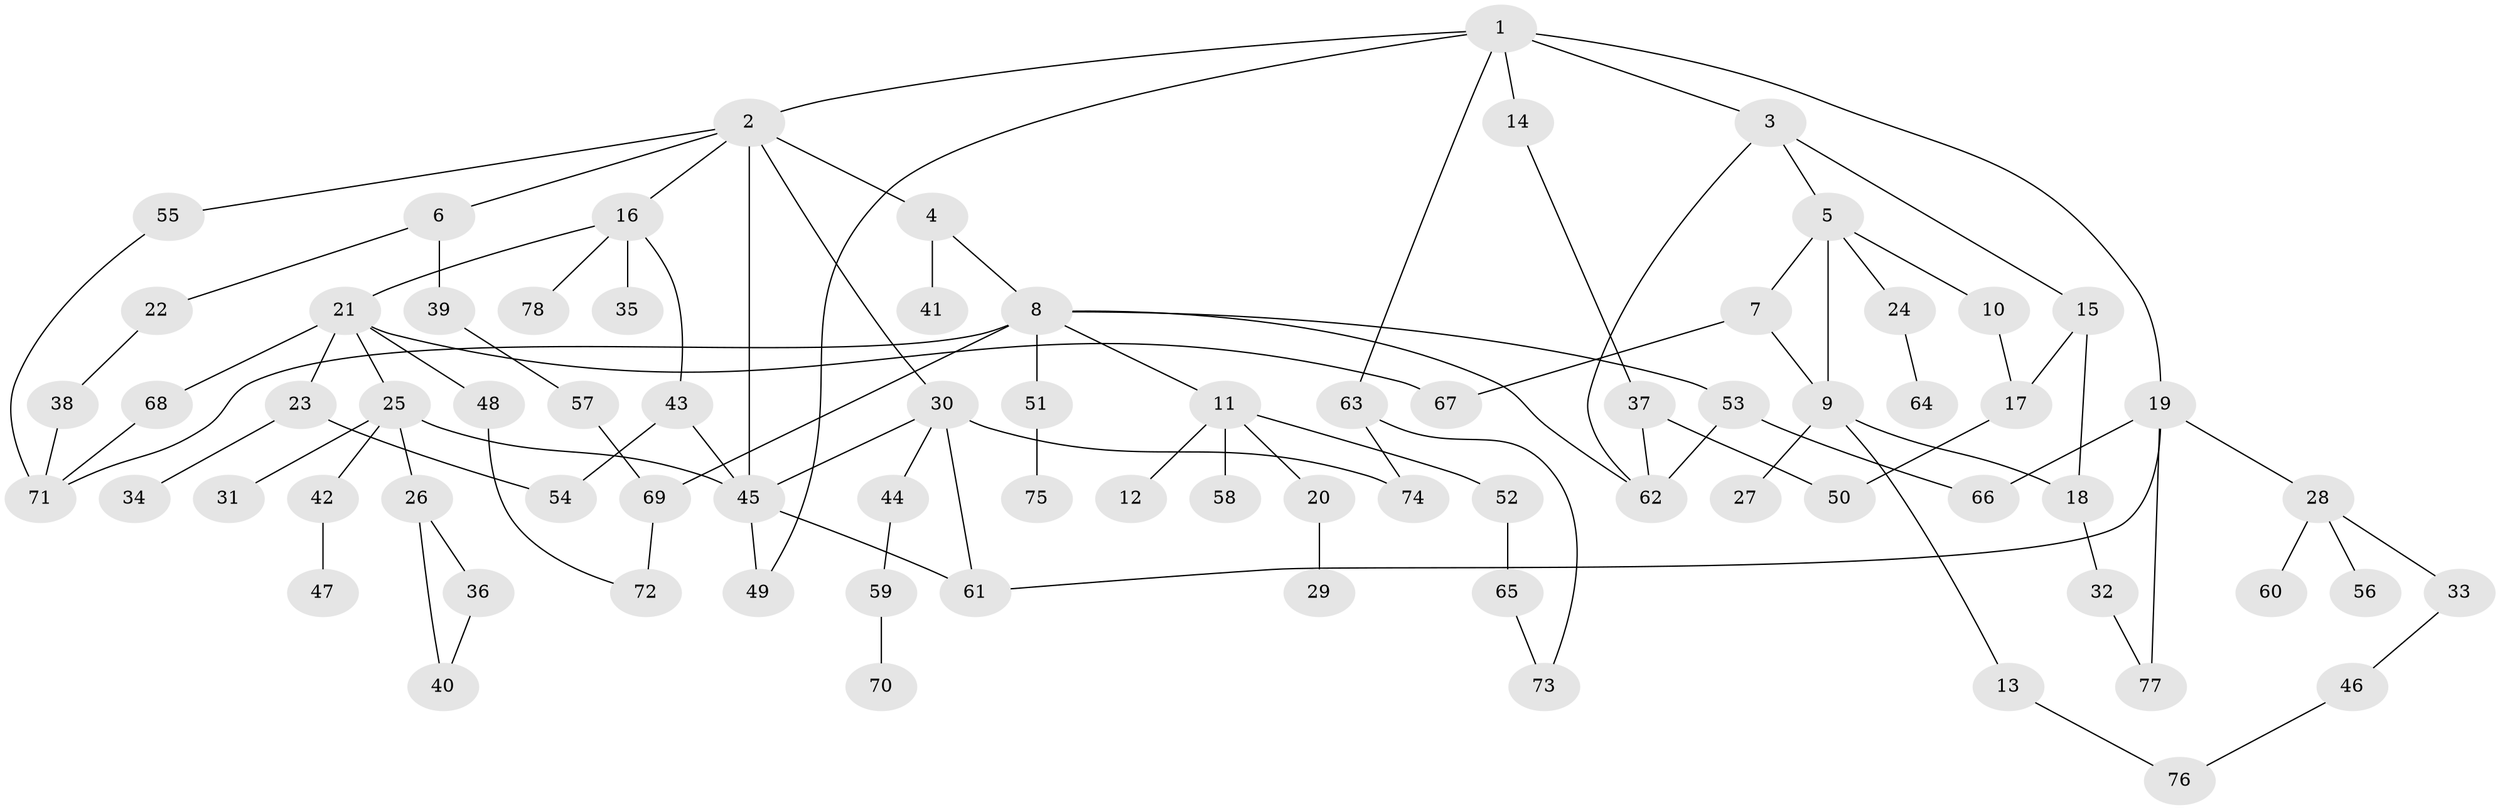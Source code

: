 // Generated by graph-tools (version 1.1) at 2025/49/03/09/25 03:49:16]
// undirected, 78 vertices, 103 edges
graph export_dot {
graph [start="1"]
  node [color=gray90,style=filled];
  1;
  2;
  3;
  4;
  5;
  6;
  7;
  8;
  9;
  10;
  11;
  12;
  13;
  14;
  15;
  16;
  17;
  18;
  19;
  20;
  21;
  22;
  23;
  24;
  25;
  26;
  27;
  28;
  29;
  30;
  31;
  32;
  33;
  34;
  35;
  36;
  37;
  38;
  39;
  40;
  41;
  42;
  43;
  44;
  45;
  46;
  47;
  48;
  49;
  50;
  51;
  52;
  53;
  54;
  55;
  56;
  57;
  58;
  59;
  60;
  61;
  62;
  63;
  64;
  65;
  66;
  67;
  68;
  69;
  70;
  71;
  72;
  73;
  74;
  75;
  76;
  77;
  78;
  1 -- 2;
  1 -- 3;
  1 -- 14;
  1 -- 19;
  1 -- 49;
  1 -- 63;
  2 -- 4;
  2 -- 6;
  2 -- 16;
  2 -- 30;
  2 -- 55;
  2 -- 45;
  3 -- 5;
  3 -- 15;
  3 -- 62;
  4 -- 8;
  4 -- 41;
  5 -- 7;
  5 -- 9;
  5 -- 10;
  5 -- 24;
  6 -- 22;
  6 -- 39;
  7 -- 9;
  7 -- 67;
  8 -- 11;
  8 -- 51;
  8 -- 53;
  8 -- 69;
  8 -- 71;
  8 -- 62;
  9 -- 13;
  9 -- 27;
  9 -- 18;
  10 -- 17;
  11 -- 12;
  11 -- 20;
  11 -- 52;
  11 -- 58;
  13 -- 76;
  14 -- 37;
  15 -- 17;
  15 -- 18;
  16 -- 21;
  16 -- 35;
  16 -- 43;
  16 -- 78;
  17 -- 50;
  18 -- 32;
  19 -- 28;
  19 -- 61;
  19 -- 66;
  19 -- 77;
  20 -- 29;
  21 -- 23;
  21 -- 25;
  21 -- 48;
  21 -- 67;
  21 -- 68;
  22 -- 38;
  23 -- 34;
  23 -- 54;
  24 -- 64;
  25 -- 26;
  25 -- 31;
  25 -- 42;
  25 -- 45;
  26 -- 36;
  26 -- 40;
  28 -- 33;
  28 -- 56;
  28 -- 60;
  30 -- 44;
  30 -- 74;
  30 -- 61;
  30 -- 45;
  32 -- 77;
  33 -- 46;
  36 -- 40;
  37 -- 50;
  37 -- 62;
  38 -- 71;
  39 -- 57;
  42 -- 47;
  43 -- 45;
  43 -- 54;
  44 -- 59;
  45 -- 61;
  45 -- 49;
  46 -- 76;
  48 -- 72;
  51 -- 75;
  52 -- 65;
  53 -- 66;
  53 -- 62;
  55 -- 71;
  57 -- 69;
  59 -- 70;
  63 -- 73;
  63 -- 74;
  65 -- 73;
  68 -- 71;
  69 -- 72;
}
